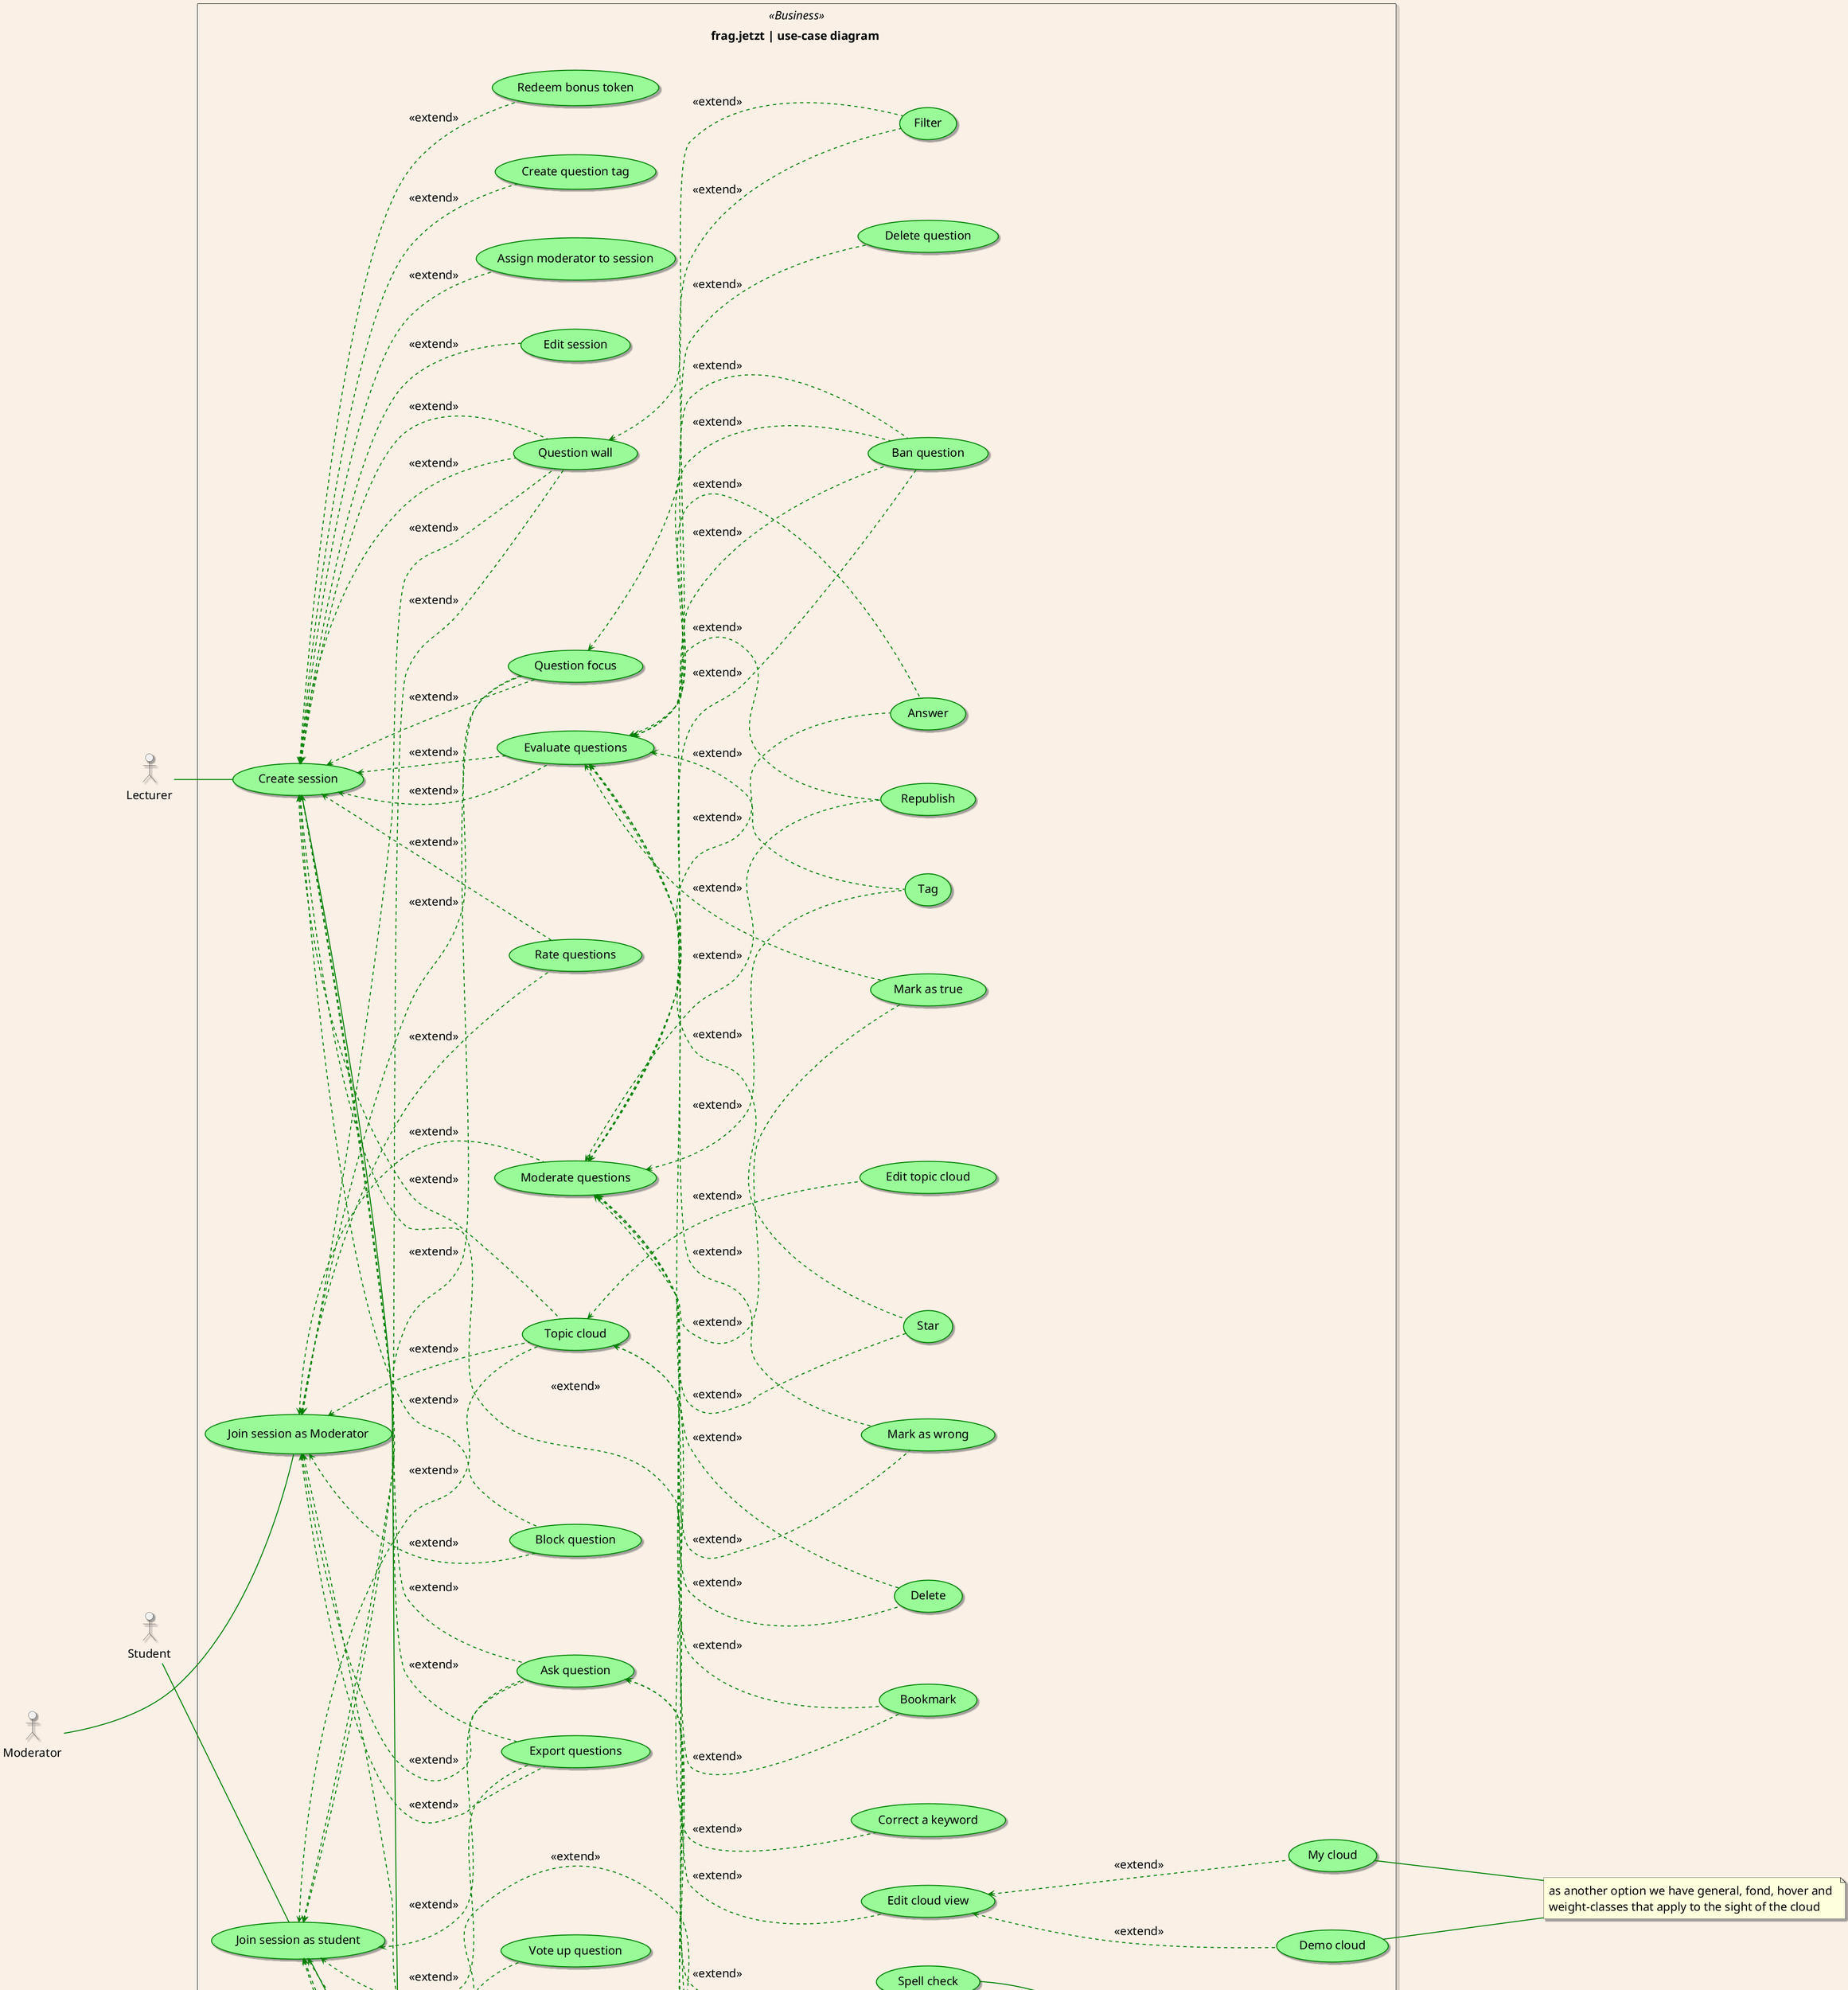 @startuml

scale 1.0

left to right direction

skinparam backgroundColor Linen
skinparam LegendBackgroundColor Strategy
skinparam LegendBorderThickness 0
skinparam LegendFontSize 20
skinparam Padding 5
skinparam defaultFontSize 24
skinparam Nodesep 100
skinparam ArrowThickness 2
skinparam shadowing true

skinparam usecase {
    BackgroundColor PaleGreen
    BorderColor Green
    BackgroundColor<<USP>> Pink
    BorderColor<<USP>> HotPink
    BorderThickness 2
    ArrowThickness 2
    ArrowColor Green
    ActorBorderColor Green
}

actor Lecturer
actor Student
actor Moderator

note "If a lecturer is registered and logs in with her account, \nher sessions remain stored for 180 days after the last visit, \notherwise they are deleted when she logs out." as NoteForCreateSession
note "Registered students can receive a bonus \nfor particularly interesting questions." as NoteForJoinSessionAsStudent
note "as another option we have general, fond, hover and \nweight-classes that apply to the sight of the cloud " as NoteForDemoCloud
note "it is possible to choose the language for the spelling." as NoteForSpellCheck

rectangle "frag.jetzt | use-case diagram \n" << Business >> {

    (Create session) --- NoteForCreateSession
    (Join session as student) --- NoteForJoinSessionAsStudent
    (Demo cloud) --- NoteForDemoCloud
    (My cloud) - NoteForDemoCloud
    (Spell check) -- NoteForSpellCheck

    Lecturer -- (Create session)
    (Evaluate questions) <.. (Delete question) : << extend >>
    Student-- (Join session as student)
    Moderator ---- (Join session as Moderator)
    (Join session as Moderator)<..(Moderate questions): << extend >>
    (Create session) <.. (Question wall) : << extend >>
    (Create session) <.. (Question wall) : << extend >>
    (Create session) <.. (Edit session) : << extend >>
    (Create session) <.. (Evaluate questions) : << extend >>
    (Create session) <.. (Assign moderator to session) : << extend >>
    (Create session) <.. (Create question tag) : << extend >>
    (Create session) <.. (Export questions) : << extend >>
    (Create session) <.. (Ask question) : << extend >>
    (Create session) <.. (Rate questions) : << extend >>
    (Create session) <.. (Redeem bonus token) : << extend >>
    (Create session) <.. (Evaluate questions) : << extend >>
    (Create session) <.. (Block question) : << extend >>
    (Create session) <.. (Add keyword) : << extend >>
    (Create session) <.. (Topic cloud) : << extend >>
    (Create session) <.. (Question focus) : << extend >>


    (Moderate questions) <.. (Ban question) : << extend >>
    (Evaluate questions) <.. (Ban question) : << extend >>
    (Join session as student) <.. (Question wall) : << extend >>
    (Join session as student) <.. (Ask question) : << extend >>
    (Join session as student) <.. (Vote up question) : << extend >>
    (Join session as student) <.. (Vote down question) : << extend >>
    (Join session as student) <.. (Export questions) : << extend >>
    (Join session as student) <.. (Add keyword) : << extend >>
    (Join session as student) <.. (Topic cloud) : << extend >>
    (Join session as student) <.. (Question focus) : << extend >>



    (Join session as Moderator) <.. (Ask question) : << extend >>
    (Join session as Moderator) <.. (Block question) : << extend >>
    (Join session as Moderator) <.. (Rate questions) : << extend >>
    (Join session as Moderator) <.. (Export questions) : << extend >>
    (Join session as Moderator) <.. (Add keyword) : << extend >>
    (Join session as Moderator) <.. (Question wall) : << extend >>
    (Join session as Moderator) <.. (Topic cloud) : << extend >>
    (Join session as Moderator) <.. (Question focus) : << extend >>
    (Ask question) <.. (Spell check) : << extend >>
    (Ask question) <.. (Add keyword) : << extend >>
    (Ask question) <.. (Publish question) : << extend >>
    (Create check) <.. (Correct Spelling) : << extend >>

    (Question wall) <.. (Filter) : << extend >>
    (Evaluate questions) <.. (Tag) : << extend >>
    (Evaluate questions) <.. (Delete) : << extend >>
    (Evaluate questions) <.. (Mark as wrong) : << extend >>
    (Evaluate questions) <.. (Mark as true) : << extend >>
    (Evaluate questions) <.. (Republish) : << extend >>
    (Evaluate questions) <.. (Answer) : << extend >>
    (Evaluate questions) <.. (Star) : << extend >>
    (Evaluate questions) <.. (Ban question) : << extend >>
    (Topic cloud) <.. (Edit topic cloud) : << extend >>
    (Topic cloud) <.. (Edit cloud view) : << extend >>
    (Edit cloud view) <.. (My cloud) : << extend >>
    (Edit cloud view) <.. (Demo cloud) : << extend >>
    (Topic cloud) <.. (Correct a keyword) : << extend >>
    (Moderate questions) <.. (Tag) : << extend >>
    (Moderate questions) <.. (Bookmark) : << extend >>
    (Moderate questions) <.. (Delete) : << extend >>
    (Moderate questions) <.. (Mark as wrong) : << extend >>
    (Moderate questions) <.. (Mark as true) : << extend >>
    (Moderate questions) <.. (Republish) : << extend >>
    (Moderate questions) <.. (Answer) : << extend >>
    (Moderate questions) <.. (Star) : << extend >>
    (Moderate questions) <.. (Ban question) : << extend >>
    (Moderate questions) <.. (Bookmark) : << extend >>
    (Question focus) <.. (Filter) : << extend >>

}

legend right
  |<img:https://git.thm.de/arsnova/arsnova-lite/raw/staging/src/assets/icons/Logo_frag_jetzt_128x128.png> |= \n\n »frag.jetzt« |
  | Produktion | [[https://frag.jetzt]] |
  | Repository | [[https://git.thm.de/arsnova/frag.jetzt]] |
  | Staging Server | [[https://staging.frag.jetzt]] |
  | UML-Tool| PlantUML v5.5.1|
  | Ersteller| Kevin Piam , Franck Mezatio |
  | Letzte Änderung| 20.06.2021 |
end legend

@enduml
